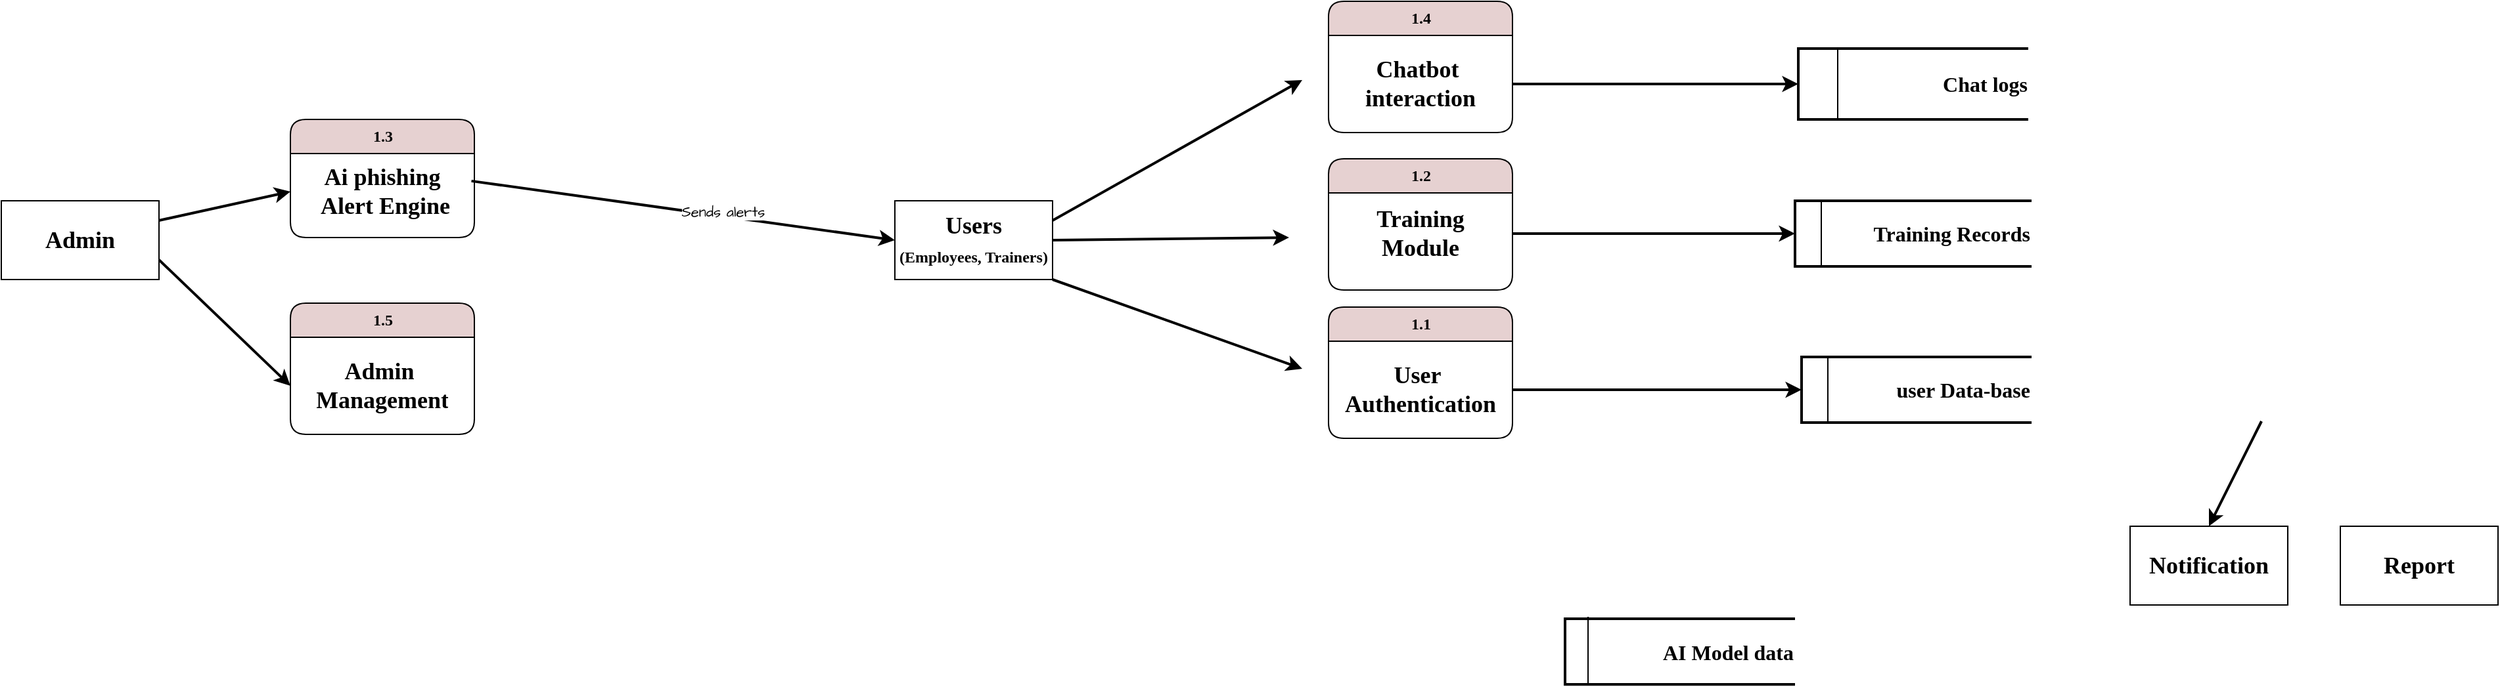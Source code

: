 <mxfile version="27.0.3">
  <diagram name="Page-1" id="32b2wL0Xer1wb15sUSph">
    <mxGraphModel dx="1621" dy="591" grid="1" gridSize="10" guides="1" tooltips="1" connect="1" arrows="1" fold="1" page="1" pageScale="1" pageWidth="850" pageHeight="1100" math="0" shadow="0">
      <root>
        <mxCell id="0" />
        <mxCell id="1" parent="0" />
        <mxCell id="7QMVq0ADoUrVYyUIM2ya-11" value="" style="shape=partialRectangle;whiteSpace=wrap;html=1;right=0;top=0;bottom=0;fillColor=none;routingCenterX=-0.5;hachureGap=4;fontFamily=Garamond;fontStyle=1" vertex="1" parent="1">
          <mxGeometry x="1020" y="431" width="30" height="50" as="geometry" />
        </mxCell>
        <mxCell id="7QMVq0ADoUrVYyUIM2ya-14" value="&lt;font style=&quot;font-size: 16px;&quot;&gt;user&amp;nbsp;&lt;span style=&quot;background-color: transparent; color: light-dark(rgb(0, 0, 0), rgb(255, 255, 255));&quot;&gt;Data-&lt;/span&gt;&lt;span style=&quot;background-color: transparent; color: light-dark(rgb(0, 0, 0), rgb(255, 255, 255));&quot;&gt;base&lt;/span&gt;&lt;/font&gt;" style="strokeWidth=2;html=1;shape=mxgraph.flowchart.annotation_1;align=right;pointerEvents=1;hachureGap=4;fontFamily=Garamond;fontStyle=1" vertex="1" parent="1">
          <mxGeometry x="1000" y="431" width="175" height="50" as="geometry" />
        </mxCell>
        <mxCell id="7QMVq0ADoUrVYyUIM2ya-19" value="Users&lt;div&gt;&lt;font style=&quot;font-size: 12px;&quot;&gt;(Employee&lt;span style=&quot;background-color: transparent; color: light-dark(rgb(0, 0, 0), rgb(255, 255, 255));&quot;&gt;s, Trainer&lt;/span&gt;&lt;span style=&quot;background-color: transparent; color: light-dark(rgb(0, 0, 0), rgb(255, 255, 255));&quot;&gt;s&lt;/span&gt;&lt;span style=&quot;background-color: transparent; color: light-dark(rgb(0, 0, 0), rgb(255, 255, 255));&quot;&gt;)&lt;/span&gt;&lt;/font&gt;&lt;/div&gt;" style="rounded=0;whiteSpace=wrap;html=1;hachureGap=4;fontFamily=Garamond;fontSize=18;fontStyle=1" vertex="1" parent="1">
          <mxGeometry x="310" y="312" width="120" height="60" as="geometry" />
        </mxCell>
        <mxCell id="7QMVq0ADoUrVYyUIM2ya-20" value="Admin" style="rounded=0;whiteSpace=wrap;html=1;hachureGap=4;fontFamily=Garamond;fontSize=18;fontStyle=1" vertex="1" parent="1">
          <mxGeometry x="-370" y="312" width="120" height="60" as="geometry" />
        </mxCell>
        <mxCell id="7QMVq0ADoUrVYyUIM2ya-21" value="1.1" style="swimlane;fontStyle=1;childLayout=stackLayout;horizontal=1;startSize=26;fillColor=light-dark(#e6d1d1, #ededed);horizontalStack=0;resizeParent=1;resizeParentMax=0;resizeLast=0;collapsible=1;marginBottom=0;html=1;hachureGap=4;fontFamily=Garamond;rounded=1;shadow=0;glass=0;" vertex="1" parent="1">
          <mxGeometry x="640" y="393" width="140" height="100" as="geometry" />
        </mxCell>
        <mxCell id="7QMVq0ADoUrVYyUIM2ya-24" value="&lt;span style=&quot;text-wrap-mode: nowrap;&quot;&gt;&lt;font style=&quot;font-size: 18px;&quot;&gt;User&amp;nbsp;&lt;/font&gt;&lt;/span&gt;&lt;div&gt;&lt;span style=&quot;text-wrap-mode: nowrap;&quot;&gt;&lt;font style=&quot;font-size: 18px;&quot;&gt;Authentication&lt;/font&gt;&lt;/span&gt;&lt;/div&gt;" style="text;strokeColor=none;fillColor=none;align=center;verticalAlign=middle;spacingLeft=4;spacingRight=4;overflow=hidden;rotatable=0;points=[[0,0.5],[1,0.5]];portConstraint=eastwest;whiteSpace=wrap;html=1;fontFamily=Garamond;fontStyle=1" vertex="1" parent="7QMVq0ADoUrVYyUIM2ya-21">
          <mxGeometry y="26" width="140" height="74" as="geometry" />
        </mxCell>
        <mxCell id="7QMVq0ADoUrVYyUIM2ya-25" value="" style="endArrow=classic;html=1;rounded=0;hachureGap=4;fontFamily=Garamond;fontStyle=1;strokeWidth=2;exitX=1;exitY=1;exitDx=0;exitDy=0;" edge="1" parent="1" source="7QMVq0ADoUrVYyUIM2ya-19">
          <mxGeometry width="50" height="50" relative="1" as="geometry">
            <mxPoint x="280" y="710" as="sourcePoint" />
            <mxPoint x="620" y="440" as="targetPoint" />
          </mxGeometry>
        </mxCell>
        <mxCell id="7QMVq0ADoUrVYyUIM2ya-39" value="1.4" style="swimlane;fontStyle=1;childLayout=stackLayout;horizontal=1;startSize=26;fillColor=light-dark(#e6d1d1, #ededed);horizontalStack=0;resizeParent=1;resizeParentMax=0;resizeLast=0;collapsible=1;marginBottom=0;html=1;hachureGap=4;fontFamily=Garamond;rounded=1;shadow=0;glass=0;" vertex="1" parent="1">
          <mxGeometry x="640" y="160" width="140" height="100" as="geometry" />
        </mxCell>
        <mxCell id="7QMVq0ADoUrVYyUIM2ya-40" value="&lt;span style=&quot;text-wrap-mode: nowrap;&quot;&gt;Chatbot&amp;nbsp;&lt;/span&gt;&lt;div&gt;&lt;span style=&quot;text-wrap-mode: nowrap;&quot;&gt;interaction&lt;/span&gt;&lt;/div&gt;" style="text;strokeColor=none;fillColor=none;align=center;verticalAlign=middle;spacingLeft=4;spacingRight=4;overflow=hidden;rotatable=0;points=[[0,0.5],[1,0.5]];portConstraint=eastwest;whiteSpace=wrap;html=1;fontFamily=Garamond;fontSize=18;fontStyle=1" vertex="1" parent="7QMVq0ADoUrVYyUIM2ya-39">
          <mxGeometry y="26" width="140" height="74" as="geometry" />
        </mxCell>
        <mxCell id="7QMVq0ADoUrVYyUIM2ya-49" value="" style="shape=partialRectangle;whiteSpace=wrap;html=1;right=0;top=0;bottom=0;fillColor=none;routingCenterX=-0.5;hachureGap=4;fontFamily=Garamond;fontStyle=1" vertex="1" parent="1">
          <mxGeometry x="1027.5" y="196" width="35" height="54" as="geometry" />
        </mxCell>
        <mxCell id="7QMVq0ADoUrVYyUIM2ya-50" value="&lt;span style=&quot;font-size: 16px;&quot;&gt;Chat logs&lt;/span&gt;" style="strokeWidth=2;html=1;shape=mxgraph.flowchart.annotation_1;align=right;pointerEvents=1;hachureGap=4;fontFamily=Garamond;fontStyle=1" vertex="1" parent="1">
          <mxGeometry x="997.5" y="196" width="175" height="54" as="geometry" />
        </mxCell>
        <mxCell id="7QMVq0ADoUrVYyUIM2ya-64" value="1.3" style="swimlane;fontStyle=1;childLayout=stackLayout;horizontal=1;startSize=26;fillColor=light-dark(#e6d1d1, #ededed);horizontalStack=0;resizeParent=1;resizeParentMax=0;resizeLast=0;collapsible=1;marginBottom=0;html=1;hachureGap=4;fontFamily=Garamond;rounded=1;shadow=0;glass=0;" vertex="1" parent="1">
          <mxGeometry x="-150" y="250" width="140" height="90" as="geometry" />
        </mxCell>
        <mxCell id="7QMVq0ADoUrVYyUIM2ya-68" value="1.2" style="swimlane;fontStyle=1;childLayout=stackLayout;horizontal=1;startSize=26;fillColor=light-dark(#e6d1d1, #ededed);horizontalStack=0;resizeParent=1;resizeParentMax=0;resizeLast=0;collapsible=1;marginBottom=0;html=1;hachureGap=4;fontFamily=Garamond;rounded=1;shadow=0;glass=0;" vertex="1" parent="1">
          <mxGeometry x="640" y="280" width="140" height="100" as="geometry" />
        </mxCell>
        <mxCell id="7QMVq0ADoUrVYyUIM2ya-76" value="" style="shape=partialRectangle;whiteSpace=wrap;html=1;right=0;top=0;bottom=0;fillColor=none;routingCenterX=-0.5;hachureGap=4;fontFamily=Garamond;fontStyle=1" vertex="1" parent="1">
          <mxGeometry x="1015" y="312" width="30" height="50" as="geometry" />
        </mxCell>
        <mxCell id="7QMVq0ADoUrVYyUIM2ya-77" value="&lt;font style=&quot;font-size: 16px;&quot;&gt;Training&amp;nbsp;&lt;span style=&quot;background-color: transparent; color: light-dark(rgb(0, 0, 0), rgb(255, 255, 255));&quot;&gt;Records&lt;/span&gt;&lt;/font&gt;" style="strokeWidth=2;html=1;shape=mxgraph.flowchart.annotation_1;align=right;pointerEvents=1;hachureGap=4;fontFamily=Garamond;fontStyle=1" vertex="1" parent="1">
          <mxGeometry x="995" y="312" width="180" height="50" as="geometry" />
        </mxCell>
        <mxCell id="7QMVq0ADoUrVYyUIM2ya-78" value="" style="shape=partialRectangle;whiteSpace=wrap;html=1;right=0;top=0;bottom=0;fillColor=none;routingCenterX=-0.5;hachureGap=4;fontFamily=Garamond;fontStyle=1" vertex="1" parent="1">
          <mxGeometry x="837.5" y="629.5" width="37.5" height="50" as="geometry" />
        </mxCell>
        <mxCell id="7QMVq0ADoUrVYyUIM2ya-79" value="&lt;span style=&quot;font-size: 16px;&quot;&gt;AI Model data&lt;/span&gt;" style="strokeWidth=2;html=1;shape=mxgraph.flowchart.annotation_1;align=right;pointerEvents=1;hachureGap=4;fontFamily=Garamond;fontStyle=1" vertex="1" parent="1">
          <mxGeometry x="820" y="630.5" width="175" height="50" as="geometry" />
        </mxCell>
        <mxCell id="7QMVq0ADoUrVYyUIM2ya-86" value="1.5" style="swimlane;fontStyle=1;childLayout=stackLayout;horizontal=1;startSize=26;fillColor=light-dark(#e6d1d1, #ededed);horizontalStack=0;resizeParent=1;resizeParentMax=0;resizeLast=0;collapsible=1;marginBottom=0;html=1;hachureGap=4;fontFamily=Garamond;rounded=1;shadow=0;glass=0;" vertex="1" parent="1">
          <mxGeometry x="-150" y="390" width="140" height="100" as="geometry" />
        </mxCell>
        <mxCell id="7QMVq0ADoUrVYyUIM2ya-87" value="&lt;span style=&quot;text-wrap-mode: nowrap;&quot;&gt;Admin&amp;nbsp;&lt;/span&gt;&lt;div&gt;&lt;span style=&quot;text-wrap-mode: nowrap;&quot;&gt;Management&lt;/span&gt;&lt;/div&gt;" style="text;strokeColor=none;fillColor=none;align=center;verticalAlign=middle;spacingLeft=4;spacingRight=4;overflow=hidden;rotatable=0;points=[[0,0.5],[1,0.5]];portConstraint=eastwest;whiteSpace=wrap;html=1;fontFamily=Garamond;fontSize=18;fontStyle=1" vertex="1" parent="7QMVq0ADoUrVYyUIM2ya-86">
          <mxGeometry y="26" width="140" height="74" as="geometry" />
        </mxCell>
        <mxCell id="7QMVq0ADoUrVYyUIM2ya-90" value="Notification" style="rounded=0;whiteSpace=wrap;html=1;hachureGap=4;fontFamily=Garamond;fontSize=18;fontStyle=1" vertex="1" parent="1">
          <mxGeometry x="1250" y="560" width="120" height="60" as="geometry" />
        </mxCell>
        <mxCell id="7QMVq0ADoUrVYyUIM2ya-92" value="Report" style="rounded=0;whiteSpace=wrap;html=1;hachureGap=4;fontFamily=Garamond;fontSize=18;fontStyle=1" vertex="1" parent="1">
          <mxGeometry x="1410" y="560" width="120" height="60" as="geometry" />
        </mxCell>
        <mxCell id="7QMVq0ADoUrVYyUIM2ya-112" value="" style="endArrow=classic;html=1;rounded=0;hachureGap=4;fontFamily=Garamond;fontStyle=1;strokeWidth=2;exitX=1;exitY=0.5;exitDx=0;exitDy=0;" edge="1" parent="1" source="7QMVq0ADoUrVYyUIM2ya-19">
          <mxGeometry width="50" height="50" relative="1" as="geometry">
            <mxPoint x="820" y="330" as="sourcePoint" />
            <mxPoint x="610" y="340" as="targetPoint" />
          </mxGeometry>
        </mxCell>
        <mxCell id="7QMVq0ADoUrVYyUIM2ya-113" value="" style="endArrow=classic;html=1;rounded=0;hachureGap=4;fontFamily=Garamond;fontStyle=1;strokeWidth=2;exitX=1;exitY=0.25;exitDx=0;exitDy=0;" edge="1" parent="1" source="7QMVq0ADoUrVYyUIM2ya-19">
          <mxGeometry width="50" height="50" relative="1" as="geometry">
            <mxPoint x="910" y="290" as="sourcePoint" />
            <mxPoint x="620" y="220" as="targetPoint" />
          </mxGeometry>
        </mxCell>
        <mxCell id="7QMVq0ADoUrVYyUIM2ya-114" value="" style="endArrow=classic;html=1;rounded=0;hachureGap=4;fontFamily=Garamond;fontStyle=1;strokeWidth=2;exitX=1;exitY=0.5;exitDx=0;exitDy=0;entryX=0;entryY=0.5;entryDx=0;entryDy=0;entryPerimeter=0;" edge="1" parent="1" source="7QMVq0ADoUrVYyUIM2ya-24" target="7QMVq0ADoUrVYyUIM2ya-14">
          <mxGeometry width="50" height="50" relative="1" as="geometry">
            <mxPoint x="790" y="442.234" as="sourcePoint" />
            <mxPoint x="990" y="442.72" as="targetPoint" />
          </mxGeometry>
        </mxCell>
        <mxCell id="7QMVq0ADoUrVYyUIM2ya-117" value="" style="endArrow=classic;html=1;rounded=0;hachureGap=4;fontFamily=Garamond;fontStyle=1;strokeWidth=2;entryX=0.5;entryY=0;entryDx=0;entryDy=0;" edge="1" parent="1" target="7QMVq0ADoUrVYyUIM2ya-90">
          <mxGeometry width="50" height="50" relative="1" as="geometry">
            <mxPoint x="1350" y="480" as="sourcePoint" />
            <mxPoint x="1350" y="595" as="targetPoint" />
          </mxGeometry>
        </mxCell>
        <mxCell id="7QMVq0ADoUrVYyUIM2ya-65" value="&lt;span style=&quot;text-wrap-mode: nowrap;&quot;&gt;Ai phishing&lt;/span&gt;&lt;div&gt;&lt;span style=&quot;text-wrap-mode: nowrap;&quot;&gt;&amp;nbsp;Alert Engine&lt;/span&gt;&lt;/div&gt;" style="text;strokeColor=none;fillColor=none;align=center;verticalAlign=middle;spacingLeft=4;spacingRight=4;overflow=hidden;rotatable=0;points=[[0,0.5],[1,0.5]];portConstraint=eastwest;whiteSpace=wrap;html=1;fontFamily=Garamond;fontSize=18;fontStyle=1" vertex="1" parent="1">
          <mxGeometry x="-150" y="273" width="140" height="64" as="geometry" />
        </mxCell>
        <mxCell id="7QMVq0ADoUrVYyUIM2ya-69" value="&lt;span style=&quot;text-wrap-mode: nowrap;&quot;&gt;Training Module&lt;/span&gt;" style="text;strokeColor=none;fillColor=none;align=center;verticalAlign=middle;spacingLeft=4;spacingRight=4;overflow=hidden;rotatable=0;points=[[0,0.5],[1,0.5]];portConstraint=eastwest;whiteSpace=wrap;html=1;fontFamily=Garamond;fontSize=18;fontStyle=1" vertex="1" parent="1">
          <mxGeometry x="640" y="300" width="140" height="74" as="geometry" />
        </mxCell>
        <mxCell id="7QMVq0ADoUrVYyUIM2ya-121" value="" style="endArrow=classic;html=1;rounded=0;hachureGap=4;fontFamily=Garamond;fontStyle=1;strokeWidth=2;entryX=0;entryY=0.5;entryDx=0;entryDy=0;entryPerimeter=0;exitX=1;exitY=0.5;exitDx=0;exitDy=0;" edge="1" parent="1" source="7QMVq0ADoUrVYyUIM2ya-69" target="7QMVq0ADoUrVYyUIM2ya-77">
          <mxGeometry width="50" height="50" relative="1" as="geometry">
            <mxPoint x="790" y="336" as="sourcePoint" />
            <mxPoint x="1000" y="336.23" as="targetPoint" />
          </mxGeometry>
        </mxCell>
        <mxCell id="7QMVq0ADoUrVYyUIM2ya-122" value="" style="endArrow=classic;html=1;rounded=0;hachureGap=4;fontFamily=Garamond;fontStyle=1;strokeWidth=2;entryX=0;entryY=0.5;entryDx=0;entryDy=0;entryPerimeter=0;exitX=1;exitY=0.5;exitDx=0;exitDy=0;" edge="1" parent="1" source="7QMVq0ADoUrVYyUIM2ya-40" target="7QMVq0ADoUrVYyUIM2ya-50">
          <mxGeometry width="50" height="50" relative="1" as="geometry">
            <mxPoint x="780" y="230" as="sourcePoint" />
            <mxPoint x="1000" y="230" as="targetPoint" />
          </mxGeometry>
        </mxCell>
        <mxCell id="7QMVq0ADoUrVYyUIM2ya-124" value="" style="endArrow=classic;html=1;rounded=0;hachureGap=4;fontFamily=Garamond;fontStyle=1;strokeWidth=2;exitX=1;exitY=0.25;exitDx=0;exitDy=0;entryX=0;entryY=0.5;entryDx=0;entryDy=0;" edge="1" parent="1" source="7QMVq0ADoUrVYyUIM2ya-20" target="7QMVq0ADoUrVYyUIM2ya-65">
          <mxGeometry width="50" height="50" relative="1" as="geometry">
            <mxPoint x="-240" y="431" as="sourcePoint" />
            <mxPoint x="-50" y="324" as="targetPoint" />
          </mxGeometry>
        </mxCell>
        <mxCell id="7QMVq0ADoUrVYyUIM2ya-125" value="" style="endArrow=classic;html=1;rounded=0;hachureGap=4;fontFamily=Garamond;fontStyle=1;strokeWidth=2;exitX=1;exitY=0.75;exitDx=0;exitDy=0;entryX=0;entryY=0.5;entryDx=0;entryDy=0;" edge="1" parent="1" source="7QMVq0ADoUrVYyUIM2ya-20" target="7QMVq0ADoUrVYyUIM2ya-87">
          <mxGeometry width="50" height="50" relative="1" as="geometry">
            <mxPoint x="-240" y="337" as="sourcePoint" />
            <mxPoint x="-140" y="315" as="targetPoint" />
          </mxGeometry>
        </mxCell>
        <mxCell id="7QMVq0ADoUrVYyUIM2ya-126" value="" style="endArrow=classic;html=1;rounded=0;hachureGap=4;fontFamily=Garamond;fontStyle=1;strokeWidth=2;exitX=0.984;exitY=0.374;exitDx=0;exitDy=0;entryX=0;entryY=0.5;entryDx=0;entryDy=0;exitPerimeter=0;" edge="1" parent="1" source="7QMVq0ADoUrVYyUIM2ya-65" target="7QMVq0ADoUrVYyUIM2ya-19">
          <mxGeometry width="50" height="50" relative="1" as="geometry">
            <mxPoint x="20" y="306" as="sourcePoint" />
            <mxPoint x="120" y="284" as="targetPoint" />
          </mxGeometry>
        </mxCell>
        <mxCell id="7QMVq0ADoUrVYyUIM2ya-127" value="Sends alerts" style="edgeLabel;html=1;align=center;verticalAlign=middle;resizable=0;points=[];sketch=1;hachureGap=4;jiggle=2;curveFitting=1;fontFamily=Architects Daughter;fontSource=https%3A%2F%2Ffonts.googleapis.com%2Fcss%3Ffamily%3DArchitects%2BDaughter;" vertex="1" connectable="0" parent="7QMVq0ADoUrVYyUIM2ya-126">
          <mxGeometry x="0.179" y="4" relative="1" as="geometry">
            <mxPoint as="offset" />
          </mxGeometry>
        </mxCell>
      </root>
    </mxGraphModel>
  </diagram>
</mxfile>
